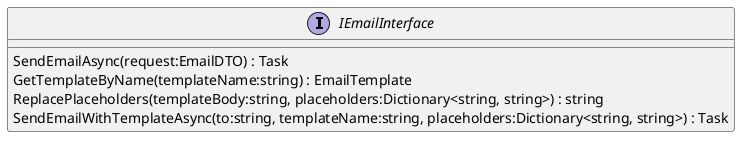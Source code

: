 @startuml
interface IEmailInterface {
    SendEmailAsync(request:EmailDTO) : Task
    GetTemplateByName(templateName:string) : EmailTemplate
    ReplacePlaceholders(templateBody:string, placeholders:Dictionary<string, string>) : string
    SendEmailWithTemplateAsync(to:string, templateName:string, placeholders:Dictionary<string, string>) : Task
}
@enduml
